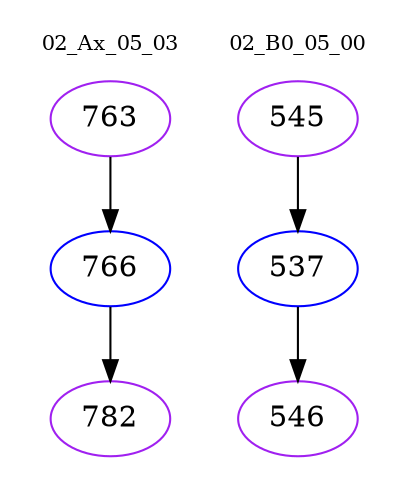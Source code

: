 digraph{
subgraph cluster_0 {
color = white
label = "02_Ax_05_03";
fontsize=10;
T0_763 [label="763", color="purple"]
T0_763 -> T0_766 [color="black"]
T0_766 [label="766", color="blue"]
T0_766 -> T0_782 [color="black"]
T0_782 [label="782", color="purple"]
}
subgraph cluster_1 {
color = white
label = "02_B0_05_00";
fontsize=10;
T1_545 [label="545", color="purple"]
T1_545 -> T1_537 [color="black"]
T1_537 [label="537", color="blue"]
T1_537 -> T1_546 [color="black"]
T1_546 [label="546", color="purple"]
}
}
